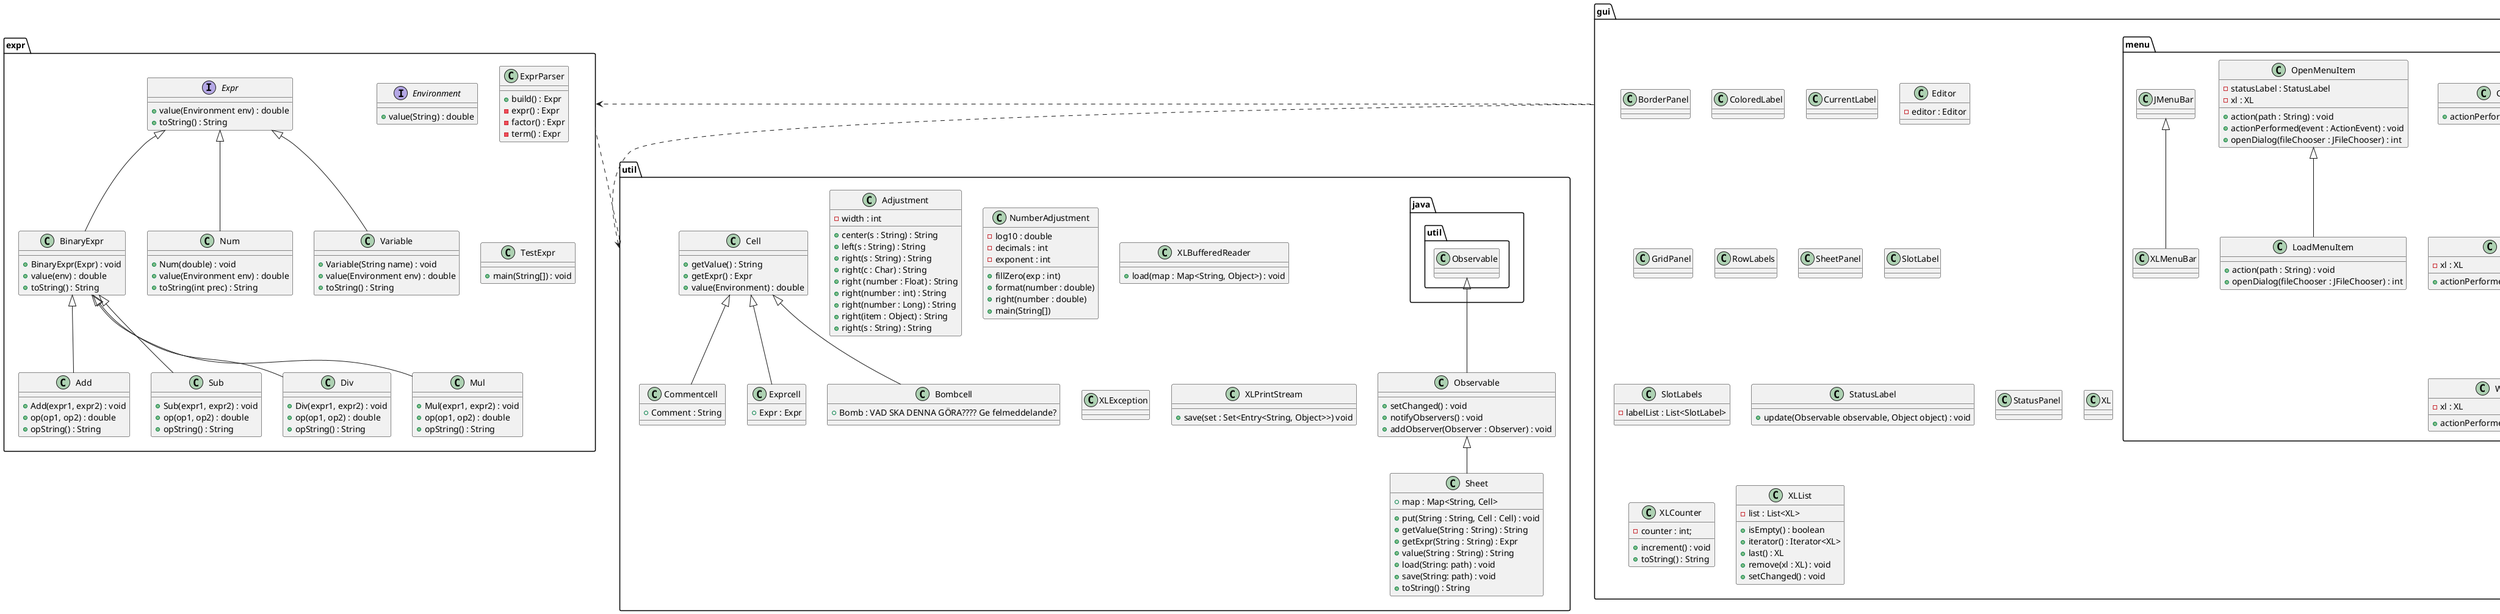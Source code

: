 @startuml ProjektXL

package expr {
    interface Expr{
        +value(Environment env) : double
        +toString() : String
    }


    class BinaryExpr extends Expr{
        +BinaryExpr(Expr) : void
        +value(env) : double
        +toString() : String
    }

    class Add extends BinaryExpr{
        +Add(expr1, expr2) : void
        +op(op1, op2) : double
        +opString() : String
    }

    class Sub extends BinaryExpr{
        +Sub(expr1, expr2) : void
        +op(op1, op2) : double
        +opString() : String
    }


    class Div extends BinaryExpr{
        +Div(expr1, expr2) : void
        +op(op1, op2) : double
        +opString() : String
    }


    class Mul extends BinaryExpr{
        +Mul(expr1, expr2) : void
        +op(op1, op2) : double
        +opString() : String
    }


    interface Environment{
        +value(String) : double
    }



    class ExprParser{
        +build() : Expr
        -expr() : Expr
        -factor() : Expr
        -term() : Expr
    }




    class Num extends Expr{
        +Num(double) : void
        +value(Environment env) : double
        +toString(int prec) : String
    }


    class Variable extends Expr{
        +Variable(String name) : void
        +value(Environment env) : double
        +toString() : String
    }

    class TestExpr{
        +main(String[]) : void
    }

    ' Environment .. Expr
}

package gui {
    class BorderPanel{}


    class ColoredLabel{}


    class CurrentLabel{}

    class Editor{
        -editor : Editor
    }


    class GridPanel{}


    class RowLabels{}


    class SheetPanel{}


    class SlotLabel{}


    class SlotLabels{
        -labelList : List<SlotLabel>
    }


    class StatusLabel{
        +update(Observable observable, Object object) : void
    }


    class StatusPanel{}


    class XL{}


    class XLCounter{
        -counter : int;
        +increment() : void
        +toString() : String
    }

    class XLList{
        -list : List<XL>
        +isEmpty() : boolean
        +iterator() : Iterator<XL>
        +last() : XL
        +remove(xl : XL) : void
        +setChanged() : void
    }

    package menu {
        class ClearAllMenuItem{
            +actionPerformed(e : ActionEvent): void
        }

	
        class ClearMenuItem{
            +actionPerformed(e : ActionPerEvent) : void
        }

            
        class CloseMenuItem{
            -xl : XL
            -xlList : XLList
            +actionPerformed(event : ActionEvent) : void
        }


        class LoadMenuItem extends OpenMenuItem{
            +action(path : String) : void
            +openDialog(fileChooser : JFileChooser) : int
        }


        class NewMenuItem{
            -xl : XL
            +actionPerformed(event : ActionEvent) : void
        }


        class OpenMenuItem{
            -statusLabel : StatusLabel
            -xl : XL
            +action(path : String) : void
            +actionPerformed(event : ActionEvent) : void
            +openDialog(fileChooser : JFileChooser) : int
        }


        class SaveMenuItem{
            +action(path : String) : void
            +openDialog(fileChooser : JFileChooser) : int
        }


        class WindowMenu{
            -xlList : XLList
            +update(observable : Observable, object : Object) : void
        }


        class WindowMenuItem{
            -xl : XL
            +actionPerformed(event : ActionEvent) : void
        }

            
        class XLMenuBar extends JMenuBar{
        }
    }
}



package util {
    class Adjustment{
        - width : int
        + center(s : String) : String
        + left(s : String) : String
        + right(s : String) : String
        + right(c : Char) : String
        + right (number : Float) : String
        + right(number : int) : String
        + right(number : Long) : String
        + right(item : Object) : String
        + right(s : String) : String
    }
        
	
    class NumberAdjustment{
        - log10 : double
        - decimals : int
        - exponent : int  
        + fillZero(exp : int)
        + format(number : double)
        + right(number : double)
        + main(String[])
    }

           
    class XLBufferedReader{
        + load(map : Map<String, Object>) : void
    }


        class XLException{}


    class XLPrintStream{
        + save(set : Set<Entry<String, Object>>) void
    }


    class Sheet extends Observable{
        + map : Map<String, Cell>
        + put(String : String, Cell : Cell) : void
        + getValue(String : String) : String
        + getExpr(String : String) : Expr
        + value(String : String) : String
        + load(String: path) : void
        + save(String: path) : void
        + toString() : String
    }

    class Observable extends java.util.Observable{
        + setChanged() : void
        + notifyObservers() : void
        + addObserver(Observer : Observer) : void
    }

    class Cell {
        + getValue() : String
        + getExpr() : Expr
        + value(Environment) : double
    }

    class Commentcell extends Cell {
        + Comment : String
    }

    class Exprcell extends Cell {
        + Expr : Expr
    }

    class Bombcell extends Cell {
        + Bomb : VAD SKA DENNA GÖRA???? Ge felmeddelande?
    }

}


util .. expr
gui ..> expr
gui ..> util
@enduml